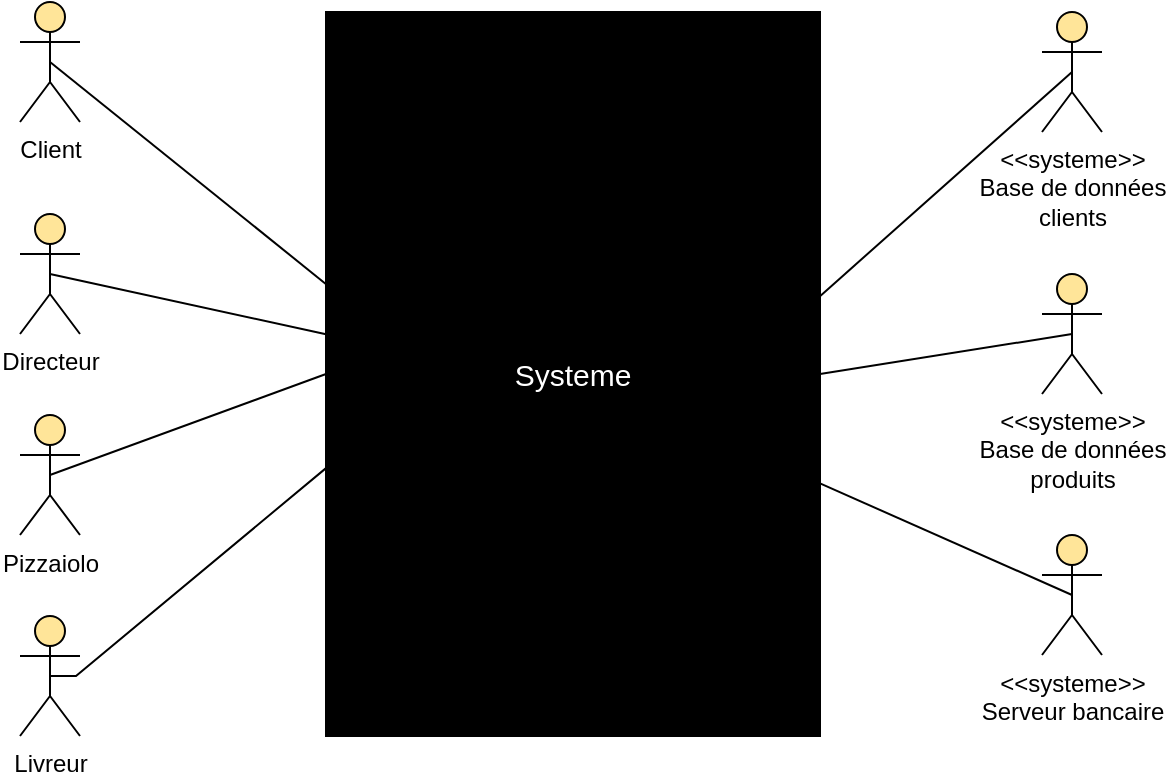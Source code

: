 <mxfile version="12.1.3" type="device" pages="1"><diagram id="jLljGGrV6hKAOIqIibEw" name="Page-1"><mxGraphModel dx="2241" dy="945" grid="0" gridSize="10" guides="1" tooltips="1" connect="1" arrows="1" fold="1" page="0" pageScale="1" pageWidth="827" pageHeight="1169" math="0" shadow="0"><root><mxCell id="0"/><mxCell id="1" parent="0"/><mxCell id="lK9LZB4o5RjR_BmemTe7-2" value="&lt;font style=&quot;font-size: 15px&quot; color=&quot;#FFFFFF&quot;&gt;Systeme&lt;/font&gt;" style="rounded=0;whiteSpace=wrap;html=1;fillColor=#000000;labelBackgroundColor=none;" parent="1" vertex="1"><mxGeometry x="39" y="145" width="247" height="362" as="geometry"/></mxCell><mxCell id="lK9LZB4o5RjR_BmemTe7-23" style="edgeStyle=none;rounded=0;orthogonalLoop=1;jettySize=auto;html=1;exitX=0.5;exitY=0.5;exitDx=0;exitDy=0;exitPerimeter=0;endArrow=none;endFill=0;entryX=0;entryY=0.5;entryDx=0;entryDy=0;labelBackgroundColor=none;" parent="1" source="lK9LZB4o5RjR_BmemTe7-4" target="lK9LZB4o5RjR_BmemTe7-2" edge="1"><mxGeometry relative="1" as="geometry"/></mxCell><mxCell id="lK9LZB4o5RjR_BmemTe7-4" value="Pizzaiolo" style="shape=umlActor;verticalLabelPosition=bottom;labelBackgroundColor=none;verticalAlign=top;html=1;outlineConnect=0;fillColor=#FFE599;" parent="1" vertex="1"><mxGeometry x="-114" y="346.5" width="30" height="60" as="geometry"/></mxCell><mxCell id="lK9LZB4o5RjR_BmemTe7-26" style="edgeStyle=none;rounded=0;orthogonalLoop=1;jettySize=auto;html=1;exitX=0.5;exitY=0.5;exitDx=0;exitDy=0;exitPerimeter=0;entryX=0;entryY=0.445;entryDx=0;entryDy=0;endArrow=none;endFill=0;entryPerimeter=0;labelBackgroundColor=none;" parent="1" source="lK9LZB4o5RjR_BmemTe7-5" target="lK9LZB4o5RjR_BmemTe7-2" edge="1"><mxGeometry relative="1" as="geometry"/></mxCell><mxCell id="lK9LZB4o5RjR_BmemTe7-5" value="&lt;div&gt;Directeur&lt;/div&gt;" style="shape=umlActor;verticalLabelPosition=bottom;labelBackgroundColor=none;verticalAlign=top;html=1;outlineConnect=0;fillColor=#FFE599;" parent="1" vertex="1"><mxGeometry x="-114" y="246" width="30" height="60" as="geometry"/></mxCell><mxCell id="lK9LZB4o5RjR_BmemTe7-25" style="edgeStyle=none;rounded=0;orthogonalLoop=1;jettySize=auto;html=1;exitX=0.5;exitY=0.5;exitDx=0;exitDy=0;exitPerimeter=0;entryX=0.004;entryY=0.378;entryDx=0;entryDy=0;endArrow=none;endFill=0;entryPerimeter=0;labelBackgroundColor=none;" parent="1" source="lK9LZB4o5RjR_BmemTe7-6" target="lK9LZB4o5RjR_BmemTe7-2" edge="1"><mxGeometry relative="1" as="geometry"/></mxCell><mxCell id="lK9LZB4o5RjR_BmemTe7-6" value="Client" style="shape=umlActor;verticalLabelPosition=bottom;labelBackgroundColor=none;verticalAlign=top;html=1;outlineConnect=0;fillColor=#FFE599;" parent="1" vertex="1"><mxGeometry x="-114" y="140" width="30" height="60" as="geometry"/></mxCell><mxCell id="lK9LZB4o5RjR_BmemTe7-27" style="edgeStyle=none;rounded=0;orthogonalLoop=1;jettySize=auto;html=1;exitX=0.5;exitY=0.5;exitDx=0;exitDy=0;exitPerimeter=0;entryX=0;entryY=0.63;entryDx=0;entryDy=0;endArrow=none;endFill=0;entryPerimeter=0;labelBackgroundColor=none;" parent="1" source="lK9LZB4o5RjR_BmemTe7-7" target="lK9LZB4o5RjR_BmemTe7-2" edge="1"><mxGeometry relative="1" as="geometry"><Array as="points"><mxPoint x="-86" y="477"/></Array></mxGeometry></mxCell><mxCell id="lK9LZB4o5RjR_BmemTe7-7" value="Livreur" style="shape=umlActor;verticalLabelPosition=bottom;labelBackgroundColor=none;verticalAlign=top;html=1;outlineConnect=0;fillColor=#FFE599;" parent="1" vertex="1"><mxGeometry x="-114" y="447" width="30" height="60" as="geometry"/></mxCell><mxCell id="lK9LZB4o5RjR_BmemTe7-28" style="edgeStyle=none;rounded=0;orthogonalLoop=1;jettySize=auto;html=1;exitX=0.5;exitY=0.5;exitDx=0;exitDy=0;exitPerimeter=0;entryX=0.996;entryY=0.395;entryDx=0;entryDy=0;entryPerimeter=0;endArrow=none;endFill=0;labelBackgroundColor=none;" parent="1" source="lK9LZB4o5RjR_BmemTe7-8" target="lK9LZB4o5RjR_BmemTe7-2" edge="1"><mxGeometry relative="1" as="geometry"/></mxCell><mxCell id="lK9LZB4o5RjR_BmemTe7-8" value="&lt;div&gt;&amp;lt;&amp;lt;systeme&amp;gt;&amp;gt;&lt;/div&gt;&lt;div&gt;Base de données&lt;/div&gt;&lt;div&gt;clients&lt;br&gt;&lt;/div&gt;" style="shape=umlActor;verticalLabelPosition=bottom;labelBackgroundColor=none;verticalAlign=top;html=1;outlineConnect=0;fillColor=#FFE599;" parent="1" vertex="1"><mxGeometry x="397" y="145" width="30" height="60" as="geometry"/></mxCell><mxCell id="9TgjeKwoy8UJa6retIk3-1" style="rounded=0;orthogonalLoop=1;jettySize=auto;html=1;exitX=0.5;exitY=0.5;exitDx=0;exitDy=0;exitPerimeter=0;entryX=1;entryY=0.5;entryDx=0;entryDy=0;endArrow=none;endFill=0;" edge="1" parent="1" source="lK9LZB4o5RjR_BmemTe7-17" target="lK9LZB4o5RjR_BmemTe7-2"><mxGeometry relative="1" as="geometry"/></mxCell><mxCell id="lK9LZB4o5RjR_BmemTe7-17" value="&lt;div&gt;&amp;lt;&amp;lt;systeme&amp;gt;&amp;gt;&lt;/div&gt;&lt;div&gt;Base de données &lt;br&gt;&lt;/div&gt;&lt;div&gt;produits&lt;br&gt;&lt;/div&gt;" style="shape=umlActor;verticalLabelPosition=bottom;labelBackgroundColor=none;verticalAlign=top;html=1;outlineConnect=0;fillColor=#FFE599;" parent="1" vertex="1"><mxGeometry x="397" y="276" width="30" height="60" as="geometry"/></mxCell><mxCell id="9TgjeKwoy8UJa6retIk3-3" style="edgeStyle=none;rounded=0;orthogonalLoop=1;jettySize=auto;html=1;exitX=0.5;exitY=0.5;exitDx=0;exitDy=0;exitPerimeter=0;endArrow=none;endFill=0;" edge="1" parent="1" source="9TgjeKwoy8UJa6retIk3-2" target="lK9LZB4o5RjR_BmemTe7-2"><mxGeometry relative="1" as="geometry"/></mxCell><mxCell id="9TgjeKwoy8UJa6retIk3-2" value="&lt;div&gt;&amp;lt;&amp;lt;systeme&amp;gt;&amp;gt;&lt;/div&gt;&lt;div&gt;Serveur bancaire&lt;br&gt;&lt;/div&gt;" style="shape=umlActor;verticalLabelPosition=bottom;labelBackgroundColor=none;verticalAlign=top;html=1;outlineConnect=0;fillColor=#FFE599;" vertex="1" parent="1"><mxGeometry x="397" y="406.5" width="30" height="60" as="geometry"/></mxCell></root></mxGraphModel></diagram></mxfile>